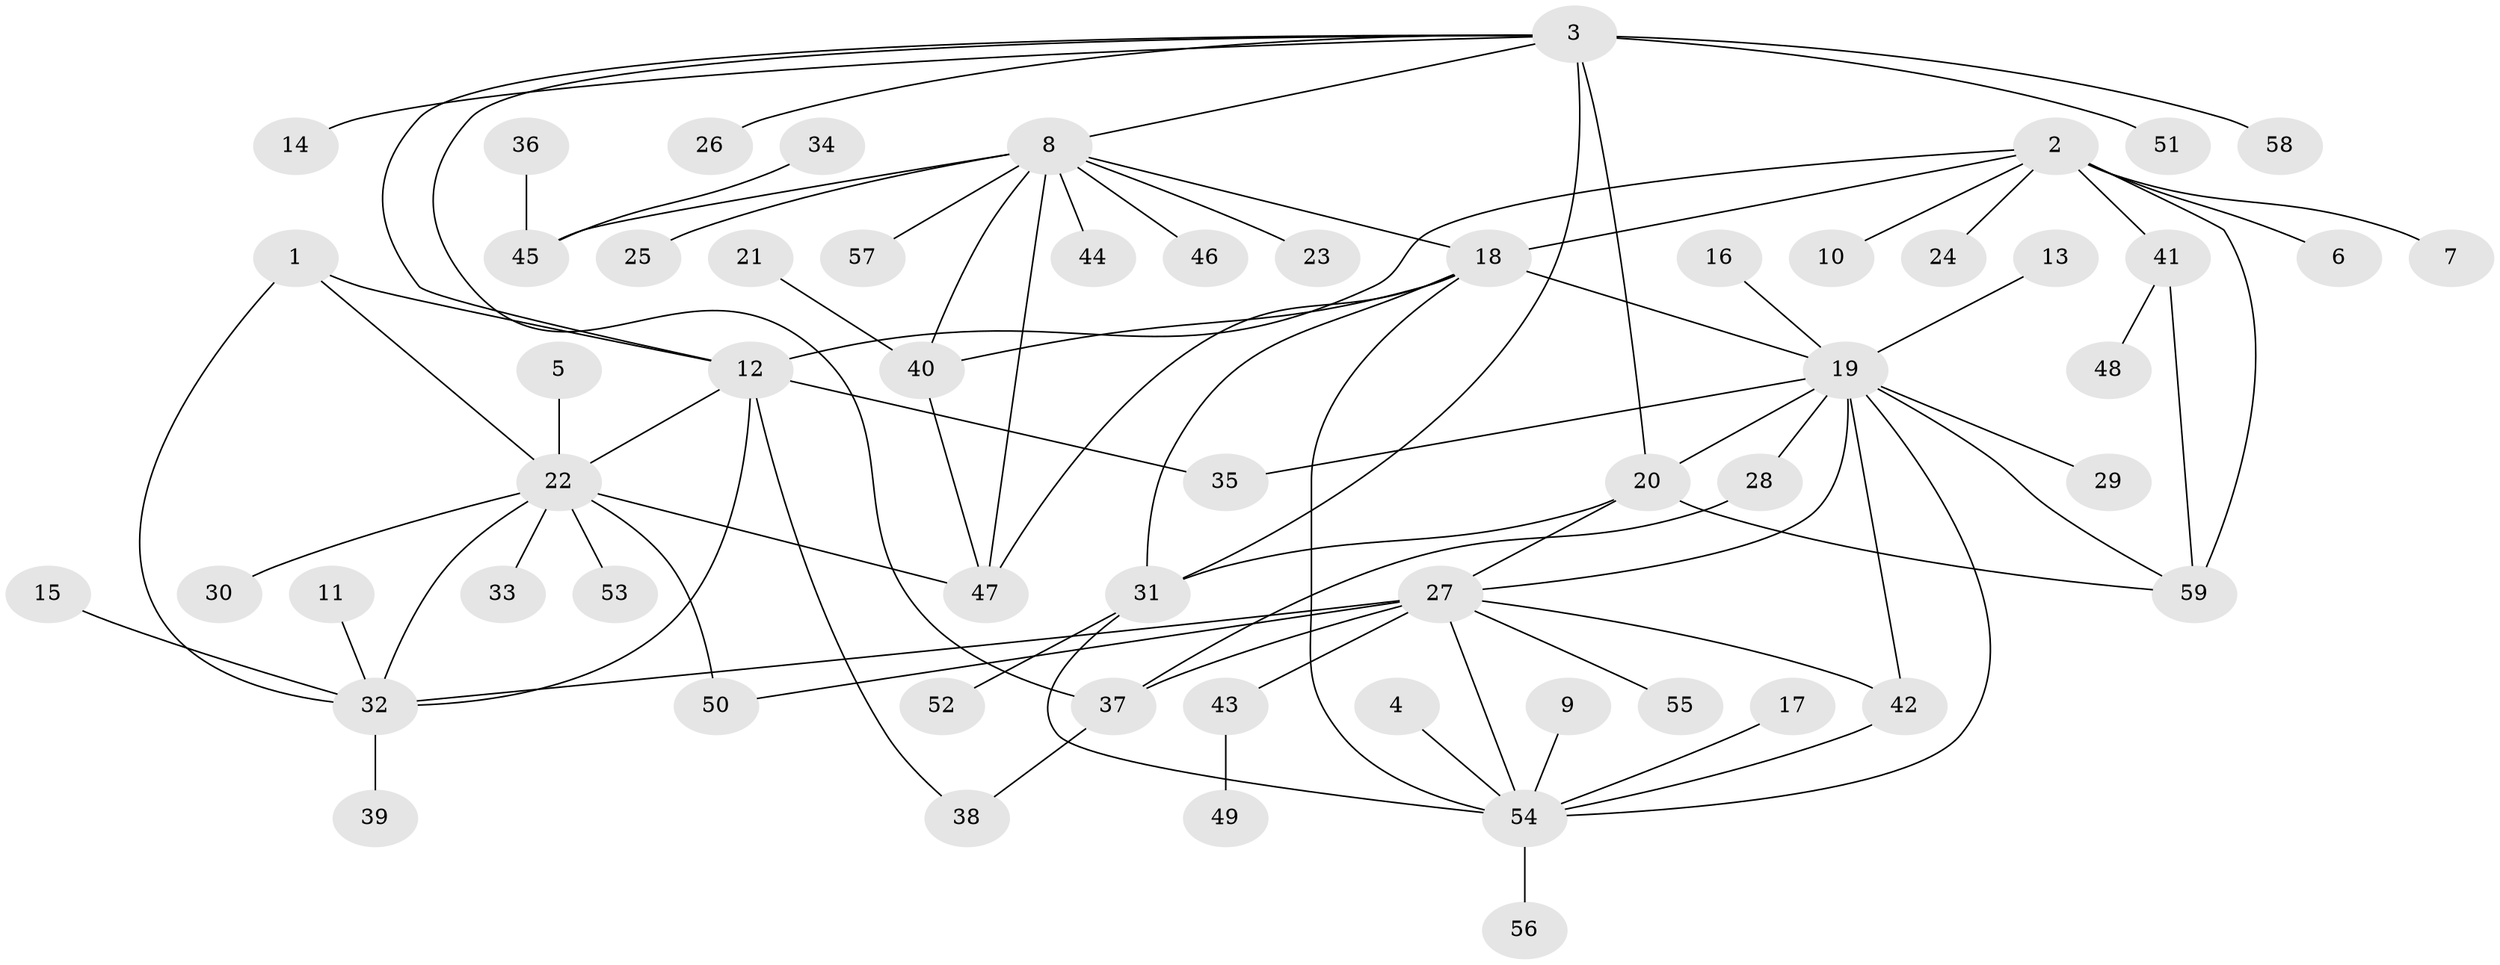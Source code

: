 // original degree distribution, {8: 0.024096385542168676, 10: 0.012048192771084338, 3: 0.04819277108433735, 7: 0.024096385542168676, 11: 0.024096385542168676, 5: 0.060240963855421686, 12: 0.012048192771084338, 9: 0.012048192771084338, 4: 0.024096385542168676, 6: 0.060240963855421686, 2: 0.12048192771084337, 1: 0.5783132530120482}
// Generated by graph-tools (version 1.1) at 2025/37/03/04/25 23:37:46]
// undirected, 59 vertices, 84 edges
graph export_dot {
  node [color=gray90,style=filled];
  1;
  2;
  3;
  4;
  5;
  6;
  7;
  8;
  9;
  10;
  11;
  12;
  13;
  14;
  15;
  16;
  17;
  18;
  19;
  20;
  21;
  22;
  23;
  24;
  25;
  26;
  27;
  28;
  29;
  30;
  31;
  32;
  33;
  34;
  35;
  36;
  37;
  38;
  39;
  40;
  41;
  42;
  43;
  44;
  45;
  46;
  47;
  48;
  49;
  50;
  51;
  52;
  53;
  54;
  55;
  56;
  57;
  58;
  59;
  1 -- 12 [weight=1.0];
  1 -- 22 [weight=1.0];
  1 -- 32 [weight=1.0];
  2 -- 6 [weight=1.0];
  2 -- 7 [weight=1.0];
  2 -- 10 [weight=1.0];
  2 -- 12 [weight=1.0];
  2 -- 18 [weight=1.0];
  2 -- 24 [weight=1.0];
  2 -- 41 [weight=2.0];
  2 -- 59 [weight=2.0];
  3 -- 8 [weight=1.0];
  3 -- 12 [weight=1.0];
  3 -- 14 [weight=1.0];
  3 -- 20 [weight=2.0];
  3 -- 26 [weight=1.0];
  3 -- 31 [weight=2.0];
  3 -- 37 [weight=1.0];
  3 -- 51 [weight=1.0];
  3 -- 58 [weight=1.0];
  4 -- 54 [weight=1.0];
  5 -- 22 [weight=1.0];
  8 -- 18 [weight=1.0];
  8 -- 23 [weight=1.0];
  8 -- 25 [weight=1.0];
  8 -- 40 [weight=1.0];
  8 -- 44 [weight=1.0];
  8 -- 45 [weight=1.0];
  8 -- 46 [weight=1.0];
  8 -- 47 [weight=1.0];
  8 -- 57 [weight=1.0];
  9 -- 54 [weight=1.0];
  11 -- 32 [weight=1.0];
  12 -- 22 [weight=1.0];
  12 -- 32 [weight=1.0];
  12 -- 35 [weight=1.0];
  12 -- 38 [weight=1.0];
  13 -- 19 [weight=1.0];
  15 -- 32 [weight=1.0];
  16 -- 19 [weight=1.0];
  17 -- 54 [weight=1.0];
  18 -- 19 [weight=1.0];
  18 -- 31 [weight=1.0];
  18 -- 40 [weight=1.0];
  18 -- 47 [weight=1.0];
  18 -- 54 [weight=1.0];
  19 -- 20 [weight=1.0];
  19 -- 27 [weight=1.0];
  19 -- 28 [weight=1.0];
  19 -- 29 [weight=1.0];
  19 -- 35 [weight=1.0];
  19 -- 42 [weight=1.0];
  19 -- 54 [weight=1.0];
  19 -- 59 [weight=1.0];
  20 -- 27 [weight=1.0];
  20 -- 31 [weight=1.0];
  20 -- 59 [weight=1.0];
  21 -- 40 [weight=1.0];
  22 -- 30 [weight=1.0];
  22 -- 32 [weight=1.0];
  22 -- 33 [weight=1.0];
  22 -- 47 [weight=1.0];
  22 -- 50 [weight=1.0];
  22 -- 53 [weight=1.0];
  27 -- 32 [weight=1.0];
  27 -- 37 [weight=2.0];
  27 -- 42 [weight=1.0];
  27 -- 43 [weight=1.0];
  27 -- 50 [weight=1.0];
  27 -- 54 [weight=1.0];
  27 -- 55 [weight=1.0];
  28 -- 37 [weight=1.0];
  31 -- 52 [weight=1.0];
  31 -- 54 [weight=1.0];
  32 -- 39 [weight=1.0];
  34 -- 45 [weight=1.0];
  36 -- 45 [weight=1.0];
  37 -- 38 [weight=1.0];
  40 -- 47 [weight=1.0];
  41 -- 48 [weight=1.0];
  41 -- 59 [weight=1.0];
  42 -- 54 [weight=1.0];
  43 -- 49 [weight=1.0];
  54 -- 56 [weight=1.0];
}
